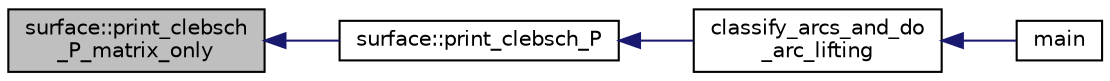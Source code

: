 digraph "surface::print_clebsch_P_matrix_only"
{
  edge [fontname="Helvetica",fontsize="10",labelfontname="Helvetica",labelfontsize="10"];
  node [fontname="Helvetica",fontsize="10",shape=record];
  rankdir="LR";
  Node4745 [label="surface::print_clebsch\l_P_matrix_only",height=0.2,width=0.4,color="black", fillcolor="grey75", style="filled", fontcolor="black"];
  Node4745 -> Node4746 [dir="back",color="midnightblue",fontsize="10",style="solid",fontname="Helvetica"];
  Node4746 [label="surface::print_clebsch_P",height=0.2,width=0.4,color="black", fillcolor="white", style="filled",URL="$d5/d88/classsurface.html#a03826c4caeaabe0dc068ca6e1a07cf79"];
  Node4746 -> Node4747 [dir="back",color="midnightblue",fontsize="10",style="solid",fontname="Helvetica"];
  Node4747 [label="classify_arcs_and_do\l_arc_lifting",height=0.2,width=0.4,color="black", fillcolor="white", style="filled",URL="$d6/dc3/arc__lifting__main_8_c.html#afdd7be16f16b8c71e9a72fe5f6a0b59c"];
  Node4747 -> Node4748 [dir="back",color="midnightblue",fontsize="10",style="solid",fontname="Helvetica"];
  Node4748 [label="main",height=0.2,width=0.4,color="black", fillcolor="white", style="filled",URL="$d6/dc3/arc__lifting__main_8_c.html#a217dbf8b442f20279ea00b898af96f52"];
}

